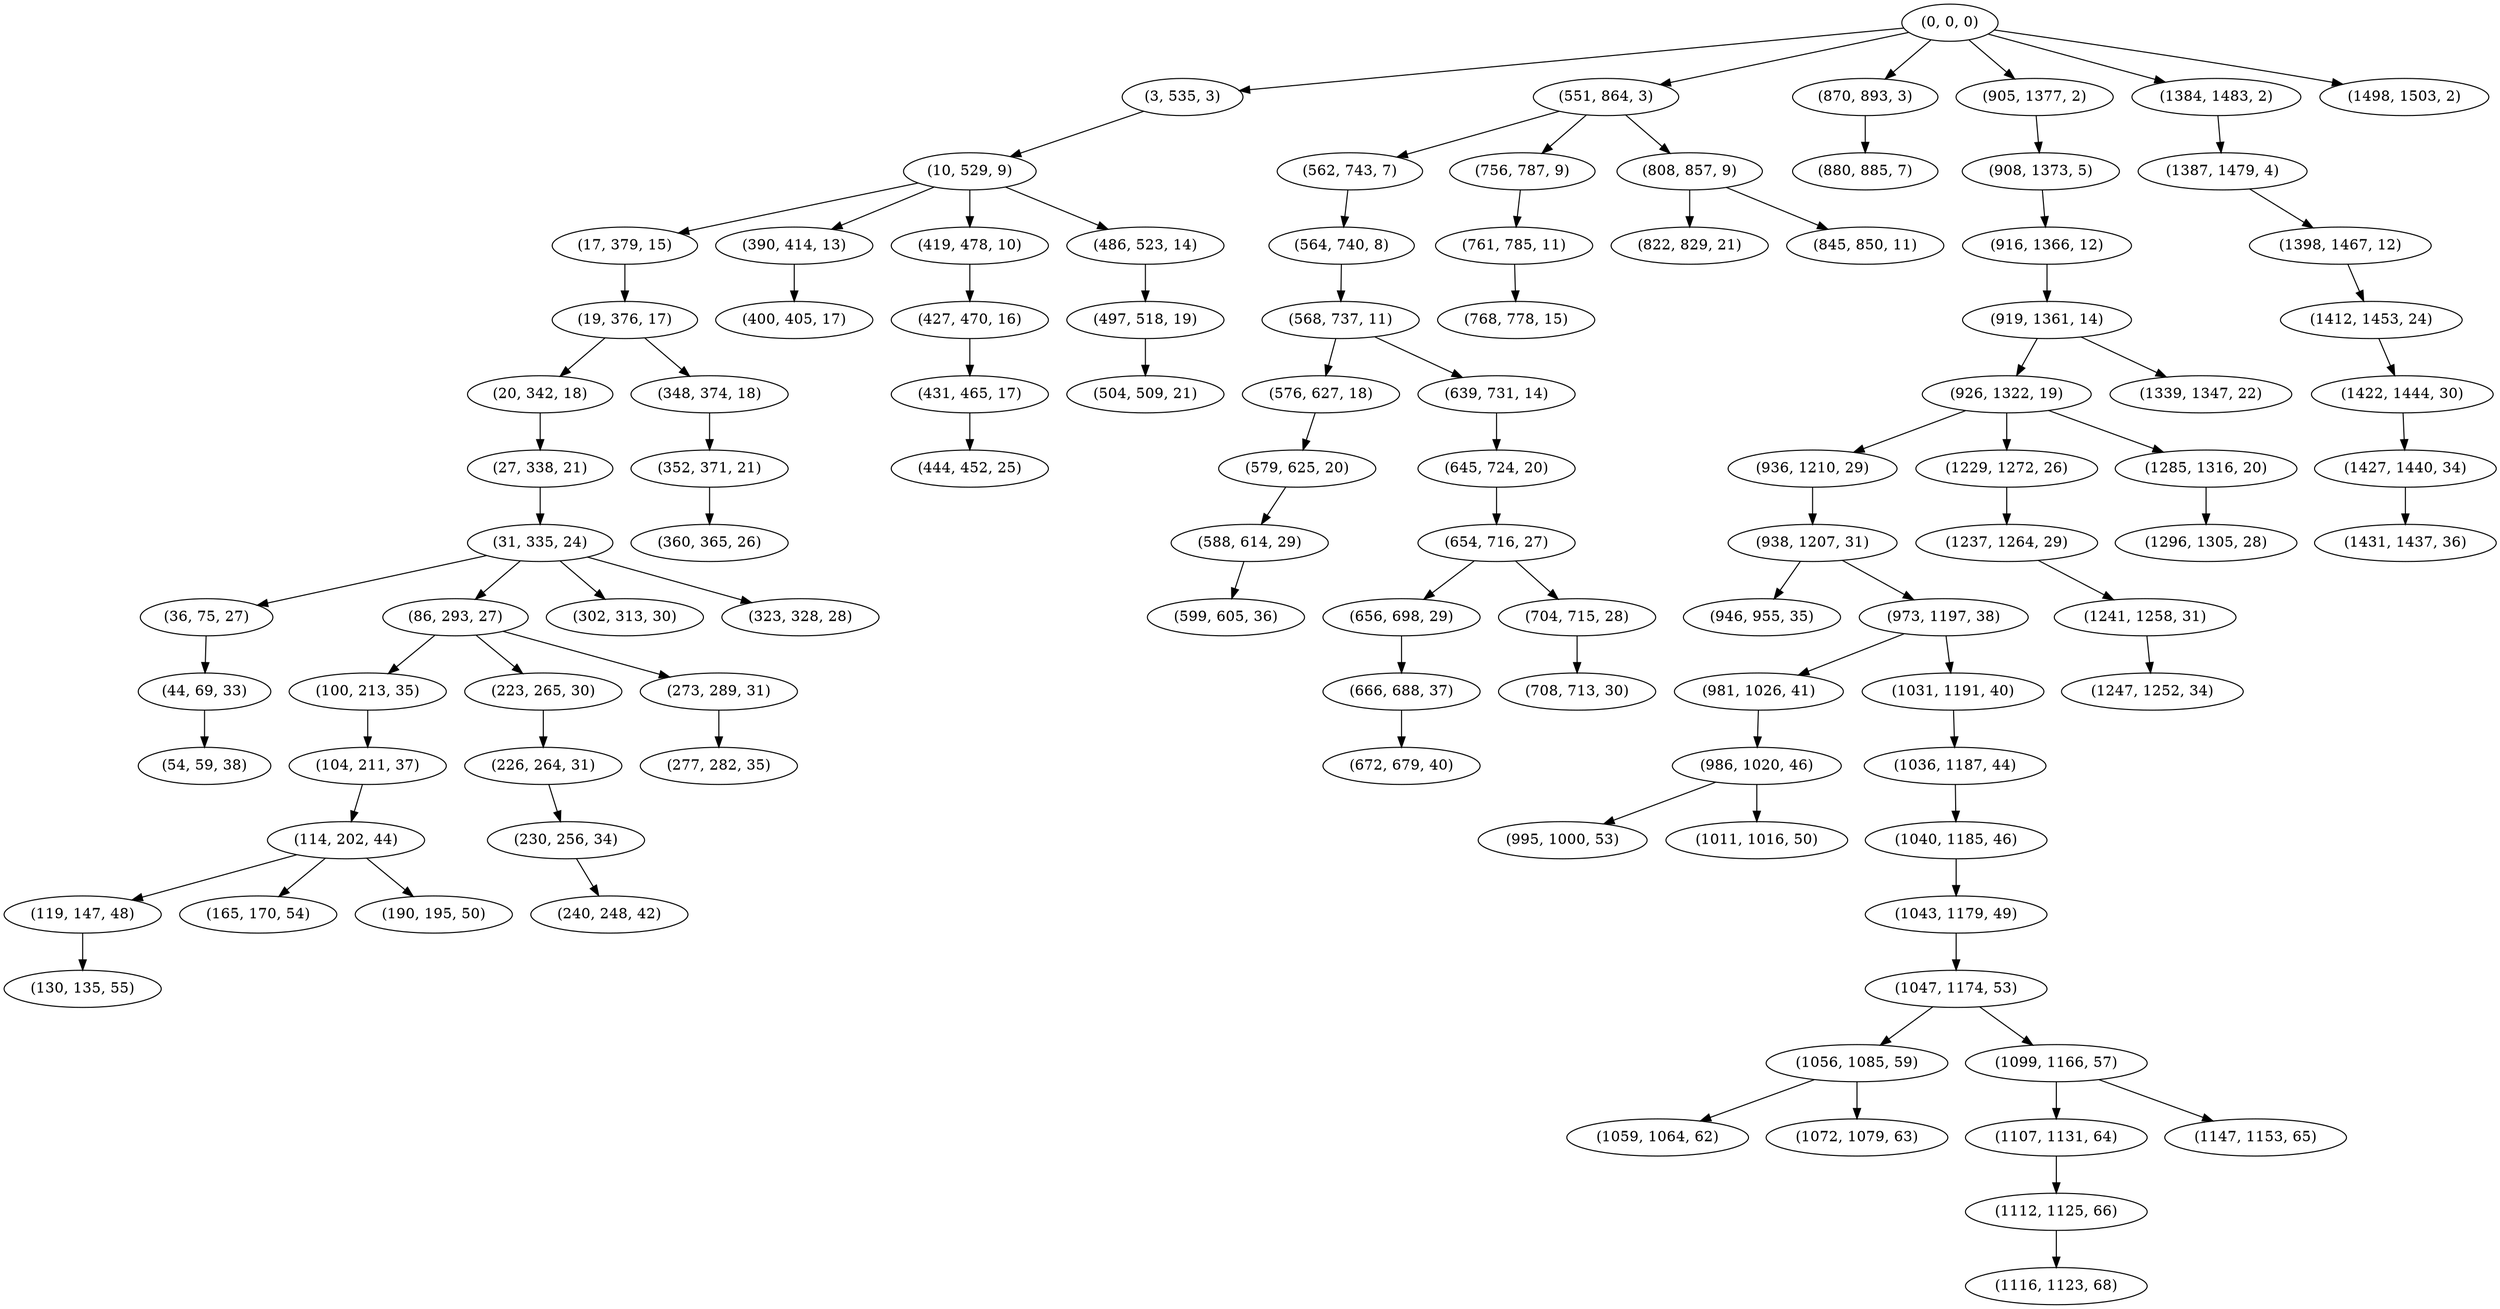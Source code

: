 digraph tree {
    "(0, 0, 0)";
    "(3, 535, 3)";
    "(10, 529, 9)";
    "(17, 379, 15)";
    "(19, 376, 17)";
    "(20, 342, 18)";
    "(27, 338, 21)";
    "(31, 335, 24)";
    "(36, 75, 27)";
    "(44, 69, 33)";
    "(54, 59, 38)";
    "(86, 293, 27)";
    "(100, 213, 35)";
    "(104, 211, 37)";
    "(114, 202, 44)";
    "(119, 147, 48)";
    "(130, 135, 55)";
    "(165, 170, 54)";
    "(190, 195, 50)";
    "(223, 265, 30)";
    "(226, 264, 31)";
    "(230, 256, 34)";
    "(240, 248, 42)";
    "(273, 289, 31)";
    "(277, 282, 35)";
    "(302, 313, 30)";
    "(323, 328, 28)";
    "(348, 374, 18)";
    "(352, 371, 21)";
    "(360, 365, 26)";
    "(390, 414, 13)";
    "(400, 405, 17)";
    "(419, 478, 10)";
    "(427, 470, 16)";
    "(431, 465, 17)";
    "(444, 452, 25)";
    "(486, 523, 14)";
    "(497, 518, 19)";
    "(504, 509, 21)";
    "(551, 864, 3)";
    "(562, 743, 7)";
    "(564, 740, 8)";
    "(568, 737, 11)";
    "(576, 627, 18)";
    "(579, 625, 20)";
    "(588, 614, 29)";
    "(599, 605, 36)";
    "(639, 731, 14)";
    "(645, 724, 20)";
    "(654, 716, 27)";
    "(656, 698, 29)";
    "(666, 688, 37)";
    "(672, 679, 40)";
    "(704, 715, 28)";
    "(708, 713, 30)";
    "(756, 787, 9)";
    "(761, 785, 11)";
    "(768, 778, 15)";
    "(808, 857, 9)";
    "(822, 829, 21)";
    "(845, 850, 11)";
    "(870, 893, 3)";
    "(880, 885, 7)";
    "(905, 1377, 2)";
    "(908, 1373, 5)";
    "(916, 1366, 12)";
    "(919, 1361, 14)";
    "(926, 1322, 19)";
    "(936, 1210, 29)";
    "(938, 1207, 31)";
    "(946, 955, 35)";
    "(973, 1197, 38)";
    "(981, 1026, 41)";
    "(986, 1020, 46)";
    "(995, 1000, 53)";
    "(1011, 1016, 50)";
    "(1031, 1191, 40)";
    "(1036, 1187, 44)";
    "(1040, 1185, 46)";
    "(1043, 1179, 49)";
    "(1047, 1174, 53)";
    "(1056, 1085, 59)";
    "(1059, 1064, 62)";
    "(1072, 1079, 63)";
    "(1099, 1166, 57)";
    "(1107, 1131, 64)";
    "(1112, 1125, 66)";
    "(1116, 1123, 68)";
    "(1147, 1153, 65)";
    "(1229, 1272, 26)";
    "(1237, 1264, 29)";
    "(1241, 1258, 31)";
    "(1247, 1252, 34)";
    "(1285, 1316, 20)";
    "(1296, 1305, 28)";
    "(1339, 1347, 22)";
    "(1384, 1483, 2)";
    "(1387, 1479, 4)";
    "(1398, 1467, 12)";
    "(1412, 1453, 24)";
    "(1422, 1444, 30)";
    "(1427, 1440, 34)";
    "(1431, 1437, 36)";
    "(1498, 1503, 2)";
    "(0, 0, 0)" -> "(3, 535, 3)";
    "(0, 0, 0)" -> "(551, 864, 3)";
    "(0, 0, 0)" -> "(870, 893, 3)";
    "(0, 0, 0)" -> "(905, 1377, 2)";
    "(0, 0, 0)" -> "(1384, 1483, 2)";
    "(0, 0, 0)" -> "(1498, 1503, 2)";
    "(3, 535, 3)" -> "(10, 529, 9)";
    "(10, 529, 9)" -> "(17, 379, 15)";
    "(10, 529, 9)" -> "(390, 414, 13)";
    "(10, 529, 9)" -> "(419, 478, 10)";
    "(10, 529, 9)" -> "(486, 523, 14)";
    "(17, 379, 15)" -> "(19, 376, 17)";
    "(19, 376, 17)" -> "(20, 342, 18)";
    "(19, 376, 17)" -> "(348, 374, 18)";
    "(20, 342, 18)" -> "(27, 338, 21)";
    "(27, 338, 21)" -> "(31, 335, 24)";
    "(31, 335, 24)" -> "(36, 75, 27)";
    "(31, 335, 24)" -> "(86, 293, 27)";
    "(31, 335, 24)" -> "(302, 313, 30)";
    "(31, 335, 24)" -> "(323, 328, 28)";
    "(36, 75, 27)" -> "(44, 69, 33)";
    "(44, 69, 33)" -> "(54, 59, 38)";
    "(86, 293, 27)" -> "(100, 213, 35)";
    "(86, 293, 27)" -> "(223, 265, 30)";
    "(86, 293, 27)" -> "(273, 289, 31)";
    "(100, 213, 35)" -> "(104, 211, 37)";
    "(104, 211, 37)" -> "(114, 202, 44)";
    "(114, 202, 44)" -> "(119, 147, 48)";
    "(114, 202, 44)" -> "(165, 170, 54)";
    "(114, 202, 44)" -> "(190, 195, 50)";
    "(119, 147, 48)" -> "(130, 135, 55)";
    "(223, 265, 30)" -> "(226, 264, 31)";
    "(226, 264, 31)" -> "(230, 256, 34)";
    "(230, 256, 34)" -> "(240, 248, 42)";
    "(273, 289, 31)" -> "(277, 282, 35)";
    "(348, 374, 18)" -> "(352, 371, 21)";
    "(352, 371, 21)" -> "(360, 365, 26)";
    "(390, 414, 13)" -> "(400, 405, 17)";
    "(419, 478, 10)" -> "(427, 470, 16)";
    "(427, 470, 16)" -> "(431, 465, 17)";
    "(431, 465, 17)" -> "(444, 452, 25)";
    "(486, 523, 14)" -> "(497, 518, 19)";
    "(497, 518, 19)" -> "(504, 509, 21)";
    "(551, 864, 3)" -> "(562, 743, 7)";
    "(551, 864, 3)" -> "(756, 787, 9)";
    "(551, 864, 3)" -> "(808, 857, 9)";
    "(562, 743, 7)" -> "(564, 740, 8)";
    "(564, 740, 8)" -> "(568, 737, 11)";
    "(568, 737, 11)" -> "(576, 627, 18)";
    "(568, 737, 11)" -> "(639, 731, 14)";
    "(576, 627, 18)" -> "(579, 625, 20)";
    "(579, 625, 20)" -> "(588, 614, 29)";
    "(588, 614, 29)" -> "(599, 605, 36)";
    "(639, 731, 14)" -> "(645, 724, 20)";
    "(645, 724, 20)" -> "(654, 716, 27)";
    "(654, 716, 27)" -> "(656, 698, 29)";
    "(654, 716, 27)" -> "(704, 715, 28)";
    "(656, 698, 29)" -> "(666, 688, 37)";
    "(666, 688, 37)" -> "(672, 679, 40)";
    "(704, 715, 28)" -> "(708, 713, 30)";
    "(756, 787, 9)" -> "(761, 785, 11)";
    "(761, 785, 11)" -> "(768, 778, 15)";
    "(808, 857, 9)" -> "(822, 829, 21)";
    "(808, 857, 9)" -> "(845, 850, 11)";
    "(870, 893, 3)" -> "(880, 885, 7)";
    "(905, 1377, 2)" -> "(908, 1373, 5)";
    "(908, 1373, 5)" -> "(916, 1366, 12)";
    "(916, 1366, 12)" -> "(919, 1361, 14)";
    "(919, 1361, 14)" -> "(926, 1322, 19)";
    "(919, 1361, 14)" -> "(1339, 1347, 22)";
    "(926, 1322, 19)" -> "(936, 1210, 29)";
    "(926, 1322, 19)" -> "(1229, 1272, 26)";
    "(926, 1322, 19)" -> "(1285, 1316, 20)";
    "(936, 1210, 29)" -> "(938, 1207, 31)";
    "(938, 1207, 31)" -> "(946, 955, 35)";
    "(938, 1207, 31)" -> "(973, 1197, 38)";
    "(973, 1197, 38)" -> "(981, 1026, 41)";
    "(973, 1197, 38)" -> "(1031, 1191, 40)";
    "(981, 1026, 41)" -> "(986, 1020, 46)";
    "(986, 1020, 46)" -> "(995, 1000, 53)";
    "(986, 1020, 46)" -> "(1011, 1016, 50)";
    "(1031, 1191, 40)" -> "(1036, 1187, 44)";
    "(1036, 1187, 44)" -> "(1040, 1185, 46)";
    "(1040, 1185, 46)" -> "(1043, 1179, 49)";
    "(1043, 1179, 49)" -> "(1047, 1174, 53)";
    "(1047, 1174, 53)" -> "(1056, 1085, 59)";
    "(1047, 1174, 53)" -> "(1099, 1166, 57)";
    "(1056, 1085, 59)" -> "(1059, 1064, 62)";
    "(1056, 1085, 59)" -> "(1072, 1079, 63)";
    "(1099, 1166, 57)" -> "(1107, 1131, 64)";
    "(1099, 1166, 57)" -> "(1147, 1153, 65)";
    "(1107, 1131, 64)" -> "(1112, 1125, 66)";
    "(1112, 1125, 66)" -> "(1116, 1123, 68)";
    "(1229, 1272, 26)" -> "(1237, 1264, 29)";
    "(1237, 1264, 29)" -> "(1241, 1258, 31)";
    "(1241, 1258, 31)" -> "(1247, 1252, 34)";
    "(1285, 1316, 20)" -> "(1296, 1305, 28)";
    "(1384, 1483, 2)" -> "(1387, 1479, 4)";
    "(1387, 1479, 4)" -> "(1398, 1467, 12)";
    "(1398, 1467, 12)" -> "(1412, 1453, 24)";
    "(1412, 1453, 24)" -> "(1422, 1444, 30)";
    "(1422, 1444, 30)" -> "(1427, 1440, 34)";
    "(1427, 1440, 34)" -> "(1431, 1437, 36)";
}
